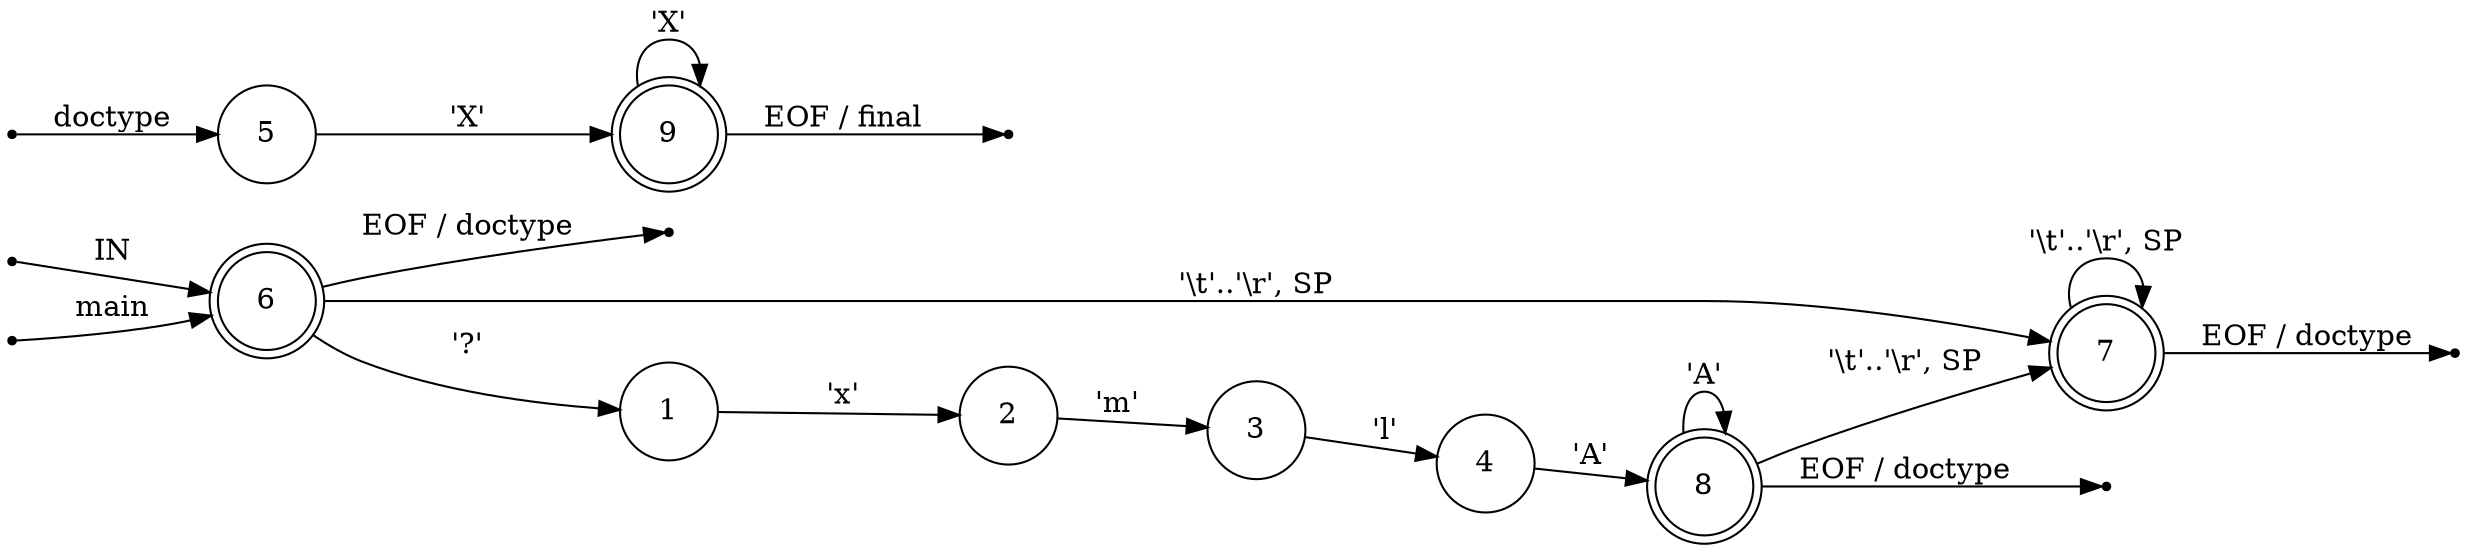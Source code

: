 digraph xupl {
	rankdir=LR;
	node [ shape = point ];
	ENTRY;
	en_5;
	en_6;
	eof_6;
	eof_7;
	eof_8;
	eof_9;
	node [ shape = circle, height = 0.2 ];
	node [ fixedsize = true, height = 0.65, shape = doublecircle ];
	6;
	7;
	8;
	9;
	node [ shape = circle ];
	1 -> 2 [ label = "'x'" ];
	2 -> 3 [ label = "'m'" ];
	3 -> 4 [ label = "'l'" ];
	4 -> 8 [ label = "'A'" ];
	5 -> 9 [ label = "'X'" ];
	6 -> 7 [ label = "'\\t'..'\\r', SP" ];
	6 -> 1 [ label = "'?'" ];
	7 -> 7 [ label = "'\\t'..'\\r', SP" ];
	8 -> 7 [ label = "'\\t'..'\\r', SP" ];
	8 -> 8 [ label = "'A'" ];
	9 -> 9 [ label = "'X'" ];
	ENTRY -> 6 [ label = "IN" ];
	en_5 -> 5 [ label = "doctype" ];
	en_6 -> 6 [ label = "main" ];
	6 -> eof_6 [ label = "EOF / doctype" ];
	7 -> eof_7 [ label = "EOF / doctype" ];
	8 -> eof_8 [ label = "EOF / doctype" ];
	9 -> eof_9 [ label = "EOF / final" ];
}
